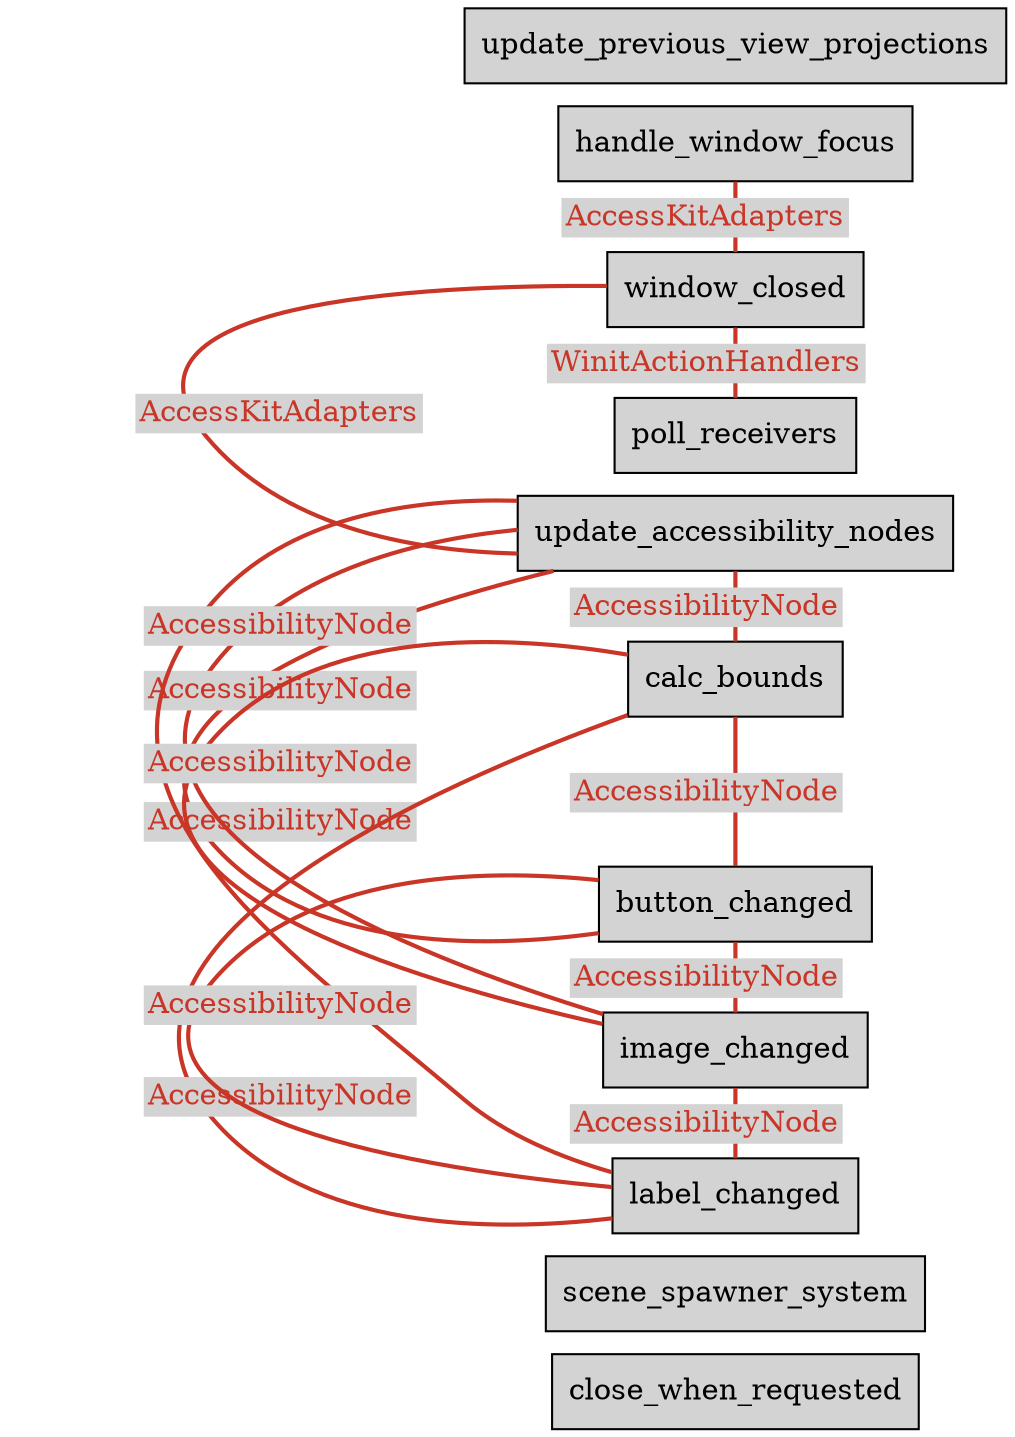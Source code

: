 digraph "" {
	"compound"="true";
	"splines"="spline";
	"rankdir"="LR";
	"bgcolor"="white";
	"fontname"="Helvetica";
	"nodesep"="0.15";
	edge ["penwidth"="2"];
	node ["shape"="box", "style"="filled"];
	"node_System(0)" ["label"="close_when_requested", "tooltip"="bevy_window::system::close_when_requested"]
	"node_System(1)" ["label"="scene_spawner_system", "tooltip"="bevy_scene::scene_spawner::scene_spawner_system"]
	"node_System(2)" ["label"="handle_window_focus", "tooltip"="bevy_winit::accessibility::handle_window_focus"]
	"node_System(3)" ["label"="window_closed", "tooltip"="bevy_winit::accessibility::window_closed"]
	"node_System(4)" ["label"="poll_receivers", "tooltip"="bevy_winit::accessibility::poll_receivers"]
	"node_System(5)" ["label"="update_accessibility_nodes", "tooltip"="bevy_winit::accessibility::update_accessibility_nodes"]
	"node_System(6)" ["label"="calc_bounds", "tooltip"="bevy_ui::accessibility::calc_bounds"]
	"node_System(7)" ["label"="button_changed", "tooltip"="bevy_ui::accessibility::button_changed"]
	"node_System(8)" ["label"="image_changed", "tooltip"="bevy_ui::accessibility::image_changed"]
	"node_System(9)" ["label"="label_changed", "tooltip"="bevy_ui::accessibility::label_changed"]
	"node_System(10)" ["label"="update_previous_view_projections", "tooltip"="bevy_pbr::prepass::update_previous_view_projections"]
	"node_System(3)" -> "node_System(2)" ["dir"="none", "constraint"="false", "color"="#c93526", "fontcolor"="#c93526", "label"=<<table border="0" cellborder="0"><tr><td bgcolor="#d3d3d3">AccessKitAdapters</td></tr></table>>, "labeltooltip"="window_closed — handle_window_focus"]
	"node_System(4)" -> "node_System(3)" ["dir"="none", "constraint"="false", "color"="#c93526", "fontcolor"="#c93526", "label"=<<table border="0" cellborder="0"><tr><td bgcolor="#d3d3d3">WinitActionHandlers</td></tr></table>>, "labeltooltip"="poll_receivers — window_closed"]
	"node_System(5)" -> "node_System(3)" ["dir"="none", "constraint"="false", "color"="#c93526", "fontcolor"="#c93526", "label"=<<table border="0" cellborder="0"><tr><td bgcolor="#d3d3d3">AccessKitAdapters</td></tr></table>>, "labeltooltip"="update_accessibility_nodes — window_closed"]
	"node_System(5)" -> "node_System(6)" ["dir"="none", "constraint"="false", "color"="#c93526", "fontcolor"="#c93526", "label"=<<table border="0" cellborder="0"><tr><td bgcolor="#d3d3d3">AccessibilityNode</td></tr></table>>, "labeltooltip"="update_accessibility_nodes — calc_bounds"]
	"node_System(5)" -> "node_System(7)" ["dir"="none", "constraint"="false", "color"="#c93526", "fontcolor"="#c93526", "label"=<<table border="0" cellborder="0"><tr><td bgcolor="#d3d3d3">AccessibilityNode</td></tr></table>>, "labeltooltip"="update_accessibility_nodes — button_changed"]
	"node_System(5)" -> "node_System(8)" ["dir"="none", "constraint"="false", "color"="#c93526", "fontcolor"="#c93526", "label"=<<table border="0" cellborder="0"><tr><td bgcolor="#d3d3d3">AccessibilityNode</td></tr></table>>, "labeltooltip"="update_accessibility_nodes — image_changed"]
	"node_System(5)" -> "node_System(9)" ["dir"="none", "constraint"="false", "color"="#c93526", "fontcolor"="#c93526", "label"=<<table border="0" cellborder="0"><tr><td bgcolor="#d3d3d3">AccessibilityNode</td></tr></table>>, "labeltooltip"="update_accessibility_nodes — label_changed"]
	"node_System(7)" -> "node_System(6)" ["dir"="none", "constraint"="false", "color"="#c93526", "fontcolor"="#c93526", "label"=<<table border="0" cellborder="0"><tr><td bgcolor="#d3d3d3">AccessibilityNode</td></tr></table>>, "labeltooltip"="button_changed — calc_bounds"]
	"node_System(7)" -> "node_System(8)" ["dir"="none", "constraint"="false", "color"="#c93526", "fontcolor"="#c93526", "label"=<<table border="0" cellborder="0"><tr><td bgcolor="#d3d3d3">AccessibilityNode</td></tr></table>>, "labeltooltip"="button_changed — image_changed"]
	"node_System(8)" -> "node_System(6)" ["dir"="none", "constraint"="false", "color"="#c93526", "fontcolor"="#c93526", "label"=<<table border="0" cellborder="0"><tr><td bgcolor="#d3d3d3">AccessibilityNode</td></tr></table>>, "labeltooltip"="image_changed — calc_bounds"]
	"node_System(9)" -> "node_System(6)" ["dir"="none", "constraint"="false", "color"="#c93526", "fontcolor"="#c93526", "label"=<<table border="0" cellborder="0"><tr><td bgcolor="#d3d3d3">AccessibilityNode</td></tr></table>>, "labeltooltip"="label_changed — calc_bounds"]
	"node_System(9)" -> "node_System(7)" ["dir"="none", "constraint"="false", "color"="#c93526", "fontcolor"="#c93526", "label"=<<table border="0" cellborder="0"><tr><td bgcolor="#d3d3d3">AccessibilityNode</td></tr></table>>, "labeltooltip"="label_changed — button_changed"]
	"node_System(9)" -> "node_System(8)" ["dir"="none", "constraint"="false", "color"="#c93526", "fontcolor"="#c93526", "label"=<<table border="0" cellborder="0"><tr><td bgcolor="#d3d3d3">AccessibilityNode</td></tr></table>>, "labeltooltip"="label_changed — image_changed"]
}

